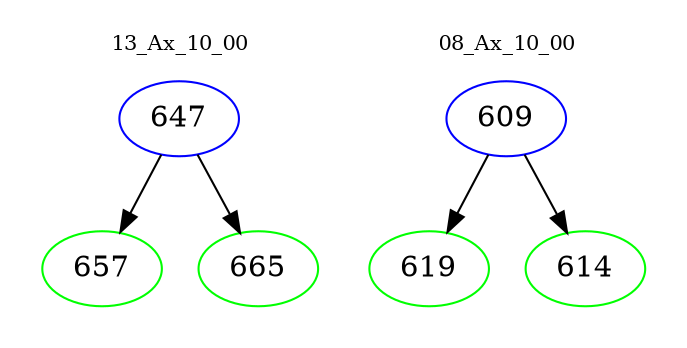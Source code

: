 digraph{
subgraph cluster_0 {
color = white
label = "13_Ax_10_00";
fontsize=10;
T0_647 [label="647", color="blue"]
T0_647 -> T0_657 [color="black"]
T0_657 [label="657", color="green"]
T0_647 -> T0_665 [color="black"]
T0_665 [label="665", color="green"]
}
subgraph cluster_1 {
color = white
label = "08_Ax_10_00";
fontsize=10;
T1_609 [label="609", color="blue"]
T1_609 -> T1_619 [color="black"]
T1_619 [label="619", color="green"]
T1_609 -> T1_614 [color="black"]
T1_614 [label="614", color="green"]
}
}
